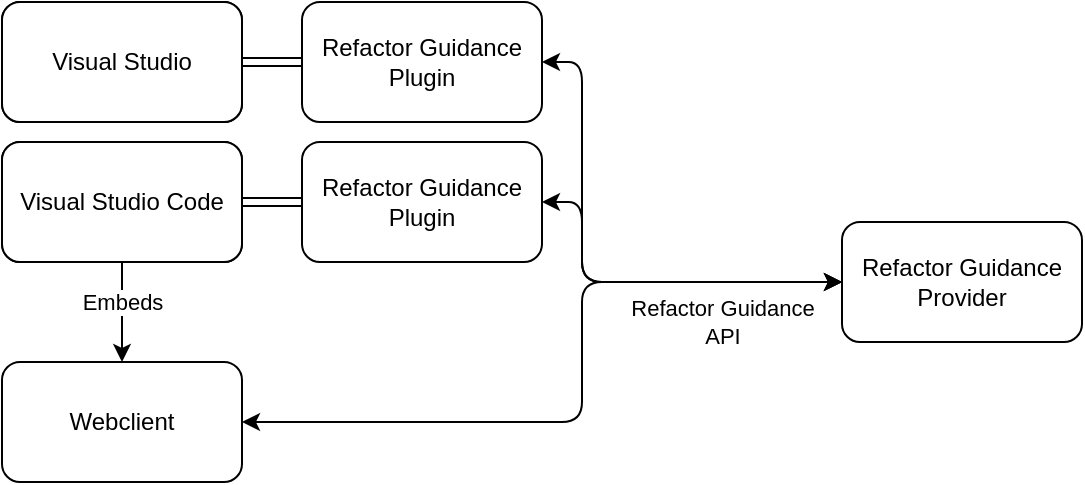 <mxfile>
    <diagram id="xjSiyy2f0ZsQe-ftpSiH" name="Page-1">
        <mxGraphModel dx="1005" dy="503" grid="0" gridSize="10" guides="1" tooltips="1" connect="1" arrows="1" fold="1" page="0" pageScale="1" pageWidth="850" pageHeight="1100" math="0" shadow="0">
            <root>
                <mxCell id="0"/>
                <mxCell id="1" parent="0"/>
                <mxCell id="12" style="edgeStyle=none;html=1;entryX=0;entryY=0.5;entryDx=0;entryDy=0;endArrow=none;endFill=0;shape=link;" edge="1" parent="1" source="4" target="8">
                    <mxGeometry relative="1" as="geometry"/>
                </mxCell>
                <mxCell id="4" value="Visual Studio" style="rounded=1;whiteSpace=wrap;html=1;" vertex="1" parent="1">
                    <mxGeometry x="130" y="350" width="120" height="60" as="geometry"/>
                </mxCell>
                <mxCell id="13" style="edgeStyle=none;html=1;entryX=0;entryY=0.5;entryDx=0;entryDy=0;endArrow=none;endFill=0;shape=link;" edge="1" parent="1" source="5" target="9">
                    <mxGeometry relative="1" as="geometry"/>
                </mxCell>
                <mxCell id="5" value="Visual Studio Code" style="rounded=1;whiteSpace=wrap;html=1;" vertex="1" parent="1">
                    <mxGeometry x="130" y="420" width="120" height="60" as="geometry"/>
                </mxCell>
                <mxCell id="19" style="edgeStyle=orthogonalEdgeStyle;html=1;entryX=0;entryY=0.5;entryDx=0;entryDy=0;endArrow=classic;endFill=1;startArrow=classic;startFill=1;" edge="1" parent="1" source="8" target="16">
                    <mxGeometry relative="1" as="geometry">
                        <Array as="points">
                            <mxPoint x="420" y="380"/>
                            <mxPoint x="420" y="490"/>
                        </Array>
                    </mxGeometry>
                </mxCell>
                <mxCell id="8" value="Refactor Guidance Plugin" style="rounded=1;whiteSpace=wrap;html=1;" vertex="1" parent="1">
                    <mxGeometry x="280" y="350" width="120" height="60" as="geometry"/>
                </mxCell>
                <mxCell id="20" style="edgeStyle=orthogonalEdgeStyle;html=1;entryX=0;entryY=0.5;entryDx=0;entryDy=0;endArrow=classic;endFill=1;startArrow=classic;startFill=1;" edge="1" parent="1" source="9" target="16">
                    <mxGeometry relative="1" as="geometry">
                        <Array as="points">
                            <mxPoint x="420" y="450"/>
                            <mxPoint x="420" y="490"/>
                        </Array>
                    </mxGeometry>
                </mxCell>
                <mxCell id="9" value="Refactor Guidance Plugin" style="rounded=1;whiteSpace=wrap;html=1;" vertex="1" parent="1">
                    <mxGeometry x="280" y="420" width="120" height="60" as="geometry"/>
                </mxCell>
                <mxCell id="16" value="Refactor Guidance Provider" style="rounded=1;whiteSpace=wrap;html=1;" vertex="1" parent="1">
                    <mxGeometry x="550" y="460" width="120" height="60" as="geometry"/>
                </mxCell>
                <mxCell id="29" style="edgeStyle=orthogonalEdgeStyle;html=1;entryX=0;entryY=0.5;entryDx=0;entryDy=0;startArrow=classic;startFill=1;endArrow=classic;endFill=1;" edge="1" parent="1" source="25" target="16">
                    <mxGeometry relative="1" as="geometry">
                        <Array as="points">
                            <mxPoint x="420" y="560"/>
                            <mxPoint x="420" y="490"/>
                        </Array>
                    </mxGeometry>
                </mxCell>
                <mxCell id="39" value="Refactor Guidance &lt;br&gt;API" style="edgeLabel;html=1;align=center;verticalAlign=middle;resizable=0;points=[];" vertex="1" connectable="0" parent="29">
                    <mxGeometry x="0.611" y="-1" relative="1" as="geometry">
                        <mxPoint x="12" y="19" as="offset"/>
                    </mxGeometry>
                </mxCell>
                <mxCell id="25" value="Webclient" style="rounded=1;whiteSpace=wrap;html=1;" vertex="1" parent="1">
                    <mxGeometry x="130" y="530" width="120" height="60" as="geometry"/>
                </mxCell>
                <mxCell id="30" value="Visual Studio" style="rounded=1;whiteSpace=wrap;html=1;" vertex="1" parent="1">
                    <mxGeometry x="130" y="350" width="120" height="60" as="geometry"/>
                </mxCell>
                <mxCell id="37" style="edgeStyle=orthogonalEdgeStyle;html=1;entryX=0.5;entryY=0;entryDx=0;entryDy=0;startArrow=none;startFill=0;endArrow=classic;endFill=1;" edge="1" parent="1" source="31" target="25">
                    <mxGeometry relative="1" as="geometry"/>
                </mxCell>
                <mxCell id="38" value="Embeds" style="edgeLabel;html=1;align=center;verticalAlign=middle;resizable=0;points=[];" vertex="1" connectable="0" parent="37">
                    <mxGeometry x="0.312" y="1" relative="1" as="geometry">
                        <mxPoint x="-1" y="-13" as="offset"/>
                    </mxGeometry>
                </mxCell>
                <mxCell id="31" value="Visual Studio Code" style="rounded=1;whiteSpace=wrap;html=1;" vertex="1" parent="1">
                    <mxGeometry x="130" y="420" width="120" height="60" as="geometry"/>
                </mxCell>
            </root>
        </mxGraphModel>
    </diagram>
</mxfile>